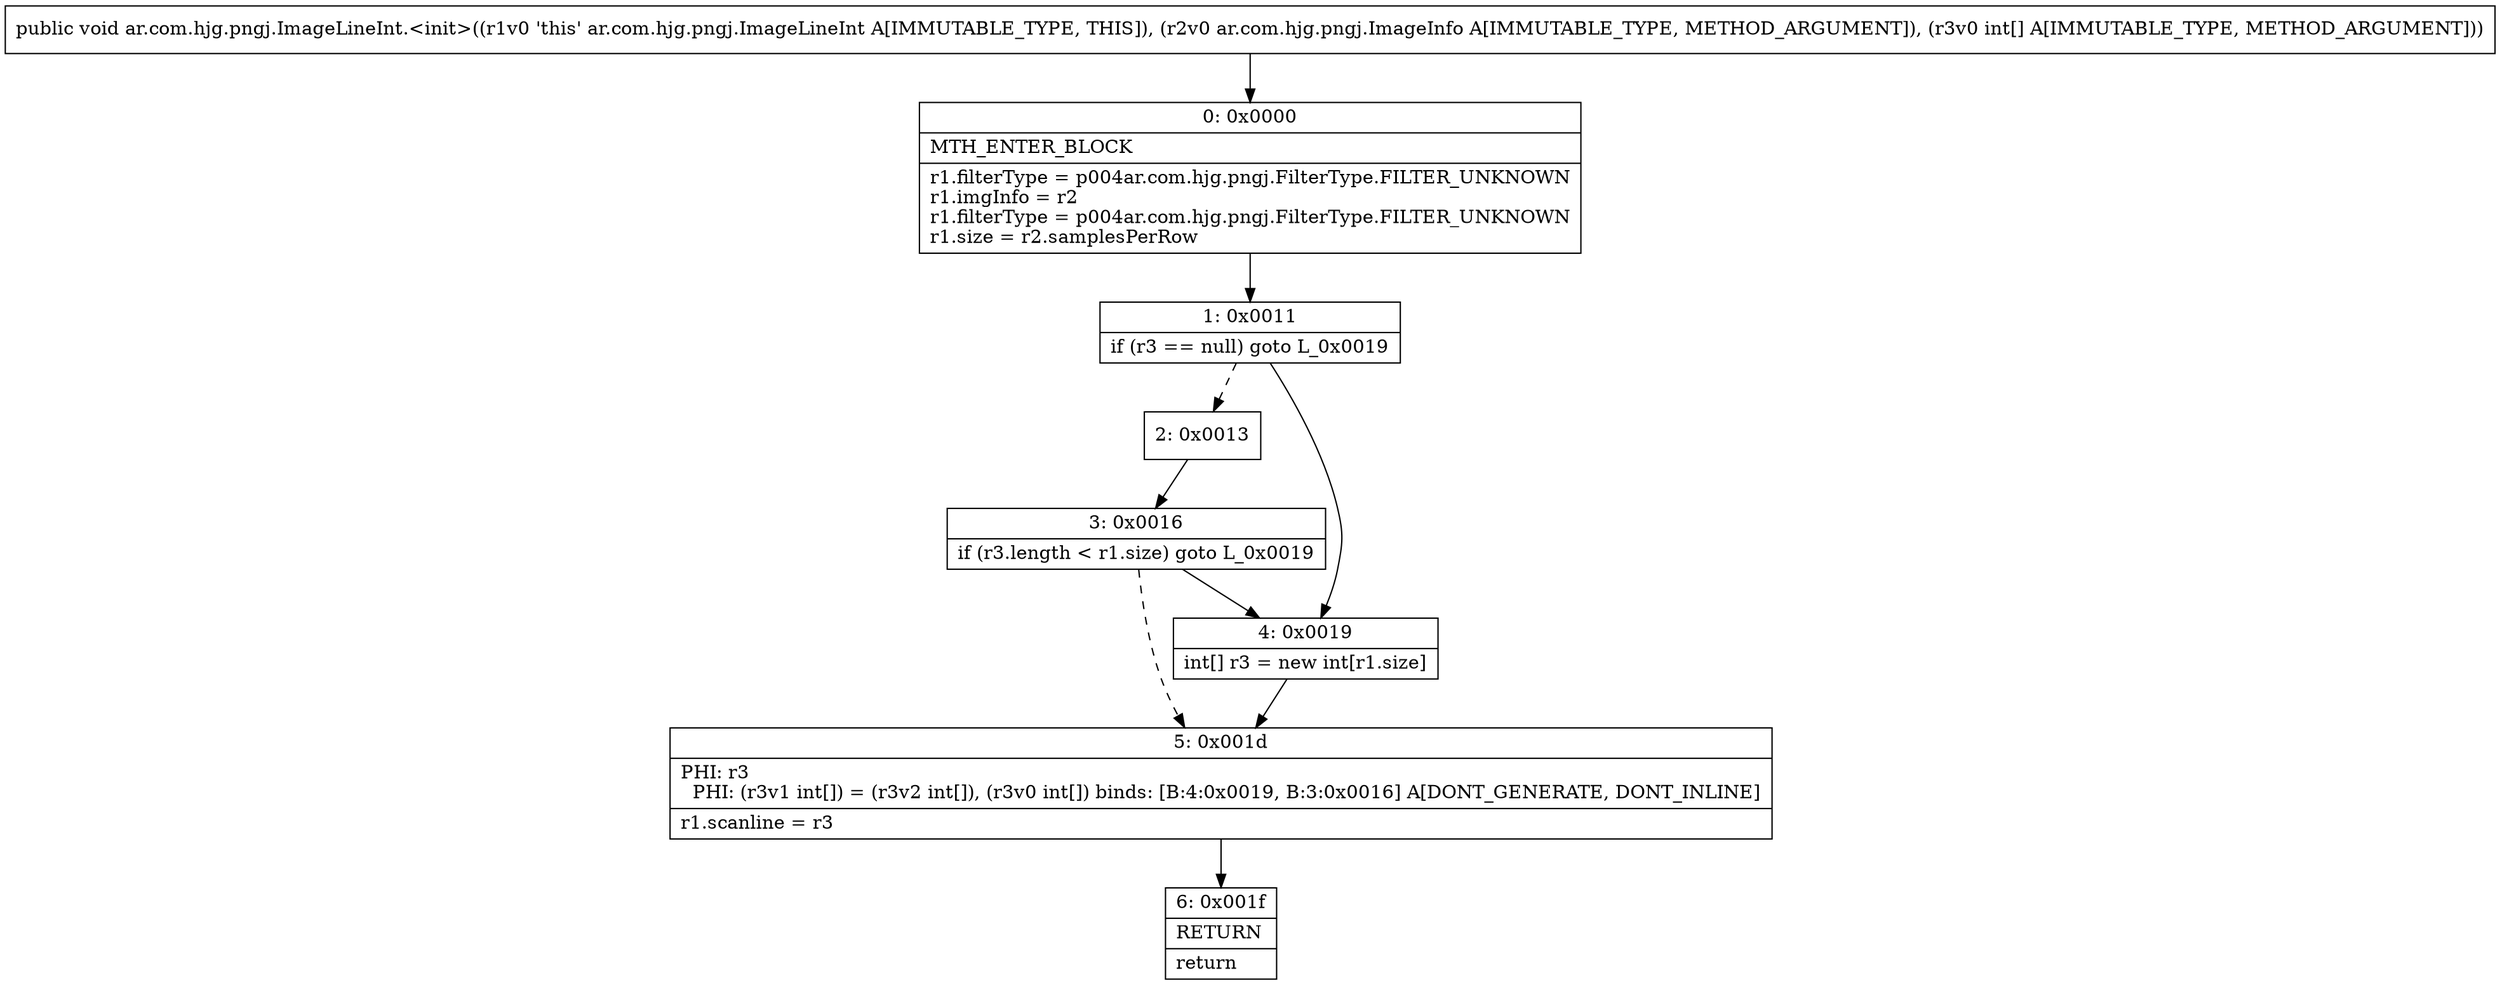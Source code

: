 digraph "CFG forar.com.hjg.pngj.ImageLineInt.\<init\>(Lar\/com\/hjg\/pngj\/ImageInfo;[I)V" {
Node_0 [shape=record,label="{0\:\ 0x0000|MTH_ENTER_BLOCK\l|r1.filterType = p004ar.com.hjg.pngj.FilterType.FILTER_UNKNOWN\lr1.imgInfo = r2\lr1.filterType = p004ar.com.hjg.pngj.FilterType.FILTER_UNKNOWN\lr1.size = r2.samplesPerRow\l}"];
Node_1 [shape=record,label="{1\:\ 0x0011|if (r3 == null) goto L_0x0019\l}"];
Node_2 [shape=record,label="{2\:\ 0x0013}"];
Node_3 [shape=record,label="{3\:\ 0x0016|if (r3.length \< r1.size) goto L_0x0019\l}"];
Node_4 [shape=record,label="{4\:\ 0x0019|int[] r3 = new int[r1.size]\l}"];
Node_5 [shape=record,label="{5\:\ 0x001d|PHI: r3 \l  PHI: (r3v1 int[]) = (r3v2 int[]), (r3v0 int[]) binds: [B:4:0x0019, B:3:0x0016] A[DONT_GENERATE, DONT_INLINE]\l|r1.scanline = r3\l}"];
Node_6 [shape=record,label="{6\:\ 0x001f|RETURN\l|return\l}"];
MethodNode[shape=record,label="{public void ar.com.hjg.pngj.ImageLineInt.\<init\>((r1v0 'this' ar.com.hjg.pngj.ImageLineInt A[IMMUTABLE_TYPE, THIS]), (r2v0 ar.com.hjg.pngj.ImageInfo A[IMMUTABLE_TYPE, METHOD_ARGUMENT]), (r3v0 int[] A[IMMUTABLE_TYPE, METHOD_ARGUMENT])) }"];
MethodNode -> Node_0;
Node_0 -> Node_1;
Node_1 -> Node_2[style=dashed];
Node_1 -> Node_4;
Node_2 -> Node_3;
Node_3 -> Node_4;
Node_3 -> Node_5[style=dashed];
Node_4 -> Node_5;
Node_5 -> Node_6;
}

